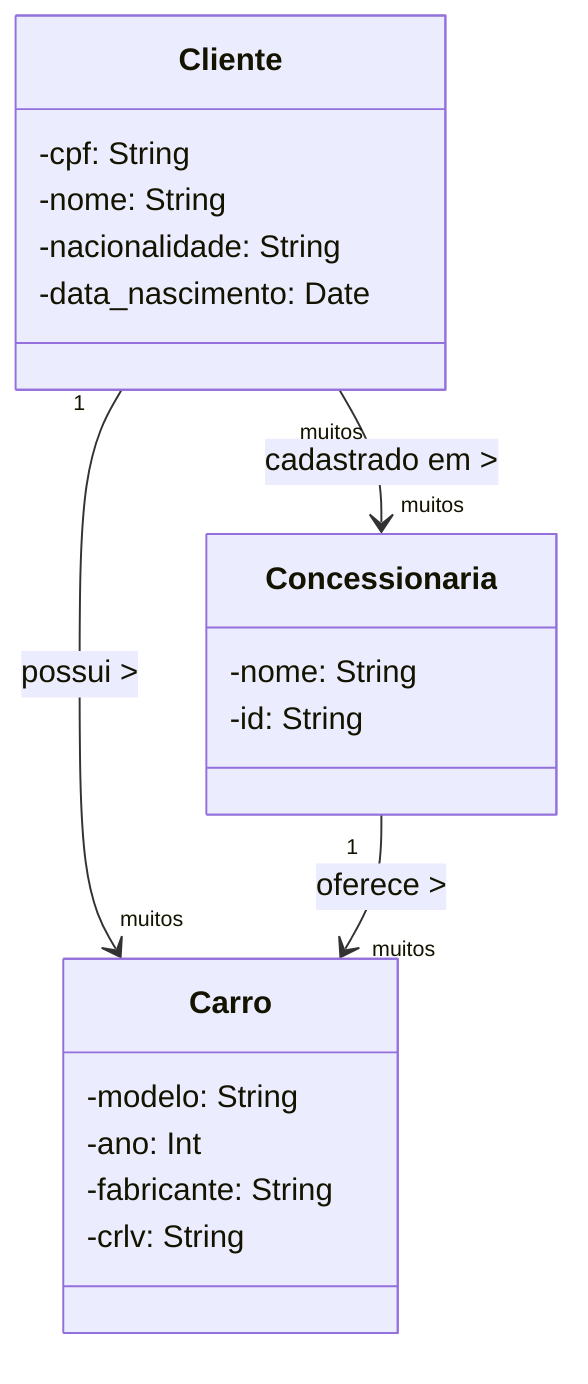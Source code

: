 classDiagram
    class Carro {
        -modelo: String
        -ano: Int
        -fabricante: String
        -crlv: String
    }

    class Cliente {
        -cpf: String
        -nome: String
        -nacionalidade: String
        -data_nascimento: Date
    }

    class Concessionaria {
        -nome: String
        -id: String
    }

    Cliente "1" --> "muitos" Carro : possui >
    Concessionaria "1" --> "muitos" Carro : oferece >
    Cliente "muitos" --> "muitos" Concessionaria : cadastrado em >